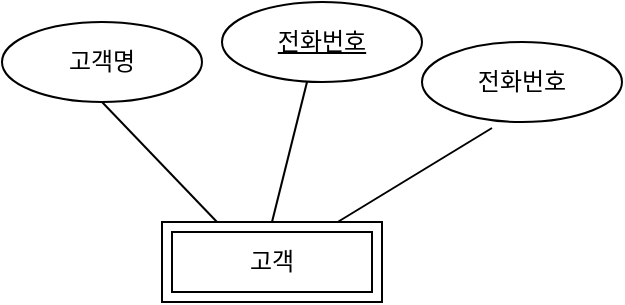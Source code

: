 <mxfile version="23.0.2" type="github">
  <diagram name="페이지-1" id="2j_Kgk0AOY-v1cz8bwEK">
    <mxGraphModel dx="1434" dy="746" grid="1" gridSize="10" guides="1" tooltips="1" connect="1" arrows="1" fold="1" page="1" pageScale="1" pageWidth="827" pageHeight="1169" math="0" shadow="0">
      <root>
        <mxCell id="0" />
        <mxCell id="1" parent="0" />
        <mxCell id="XBCSh-ro25Oap2HENSft-1" value="고객" style="shape=ext;margin=3;double=1;whiteSpace=wrap;html=1;align=center;" vertex="1" parent="1">
          <mxGeometry x="360" y="360" width="110" height="40" as="geometry" />
        </mxCell>
        <mxCell id="XBCSh-ro25Oap2HENSft-2" value="고객명" style="ellipse;whiteSpace=wrap;html=1;align=center;" vertex="1" parent="1">
          <mxGeometry x="280" y="260" width="100" height="40" as="geometry" />
        </mxCell>
        <mxCell id="XBCSh-ro25Oap2HENSft-3" value="" style="endArrow=none;html=1;rounded=0;exitX=0.5;exitY=1;exitDx=0;exitDy=0;entryX=0.25;entryY=0;entryDx=0;entryDy=0;" edge="1" parent="1" source="XBCSh-ro25Oap2HENSft-2" target="XBCSh-ro25Oap2HENSft-1">
          <mxGeometry relative="1" as="geometry">
            <mxPoint x="330" y="380" as="sourcePoint" />
            <mxPoint x="490" y="380" as="targetPoint" />
          </mxGeometry>
        </mxCell>
        <mxCell id="XBCSh-ro25Oap2HENSft-5" value="전화번호" style="ellipse;whiteSpace=wrap;html=1;align=center;" vertex="1" parent="1">
          <mxGeometry x="490" y="270" width="100" height="40" as="geometry" />
        </mxCell>
        <mxCell id="XBCSh-ro25Oap2HENSft-6" value="" style="endArrow=none;html=1;rounded=0;exitX=0.35;exitY=1.075;exitDx=0;exitDy=0;exitPerimeter=0;" edge="1" parent="1" source="XBCSh-ro25Oap2HENSft-5" target="XBCSh-ro25Oap2HENSft-1">
          <mxGeometry relative="1" as="geometry">
            <mxPoint x="482.5" y="300" as="sourcePoint" />
            <mxPoint x="540.5" y="360" as="targetPoint" />
          </mxGeometry>
        </mxCell>
        <mxCell id="XBCSh-ro25Oap2HENSft-7" value="전화번호" style="ellipse;whiteSpace=wrap;html=1;align=center;fontStyle=4;" vertex="1" parent="1">
          <mxGeometry x="390" y="250" width="100" height="40" as="geometry" />
        </mxCell>
        <mxCell id="XBCSh-ro25Oap2HENSft-8" value="" style="endArrow=none;html=1;rounded=0;exitX=0.5;exitY=1;exitDx=0;exitDy=0;entryX=0.5;entryY=0;entryDx=0;entryDy=0;" edge="1" parent="1" target="XBCSh-ro25Oap2HENSft-1">
          <mxGeometry relative="1" as="geometry">
            <mxPoint x="432.5" y="290" as="sourcePoint" />
            <mxPoint x="490.5" y="350" as="targetPoint" />
          </mxGeometry>
        </mxCell>
      </root>
    </mxGraphModel>
  </diagram>
</mxfile>
